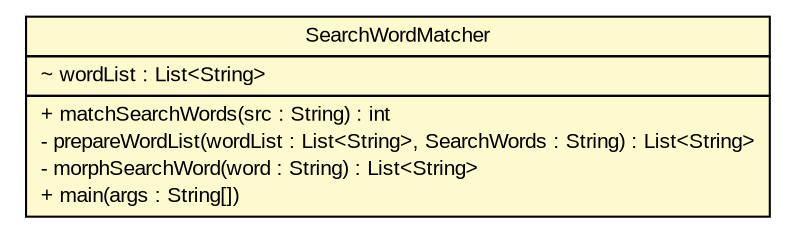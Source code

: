 #!/usr/local/bin/dot
#
# Class diagram 
# Generated by UMLGraph version 5.2 (http://www.umlgraph.org/)
#

digraph G {
	edge [fontname="arial",fontsize=10,labelfontname="arial",labelfontsize=10];
	node [fontname="arial",fontsize=10,shape=plaintext];
	nodesep=0.25;
	ranksep=0.5;
	// tud.iir.multimedia.SearchWordMatcher
	c45491 [label=<<table title="tud.iir.multimedia.SearchWordMatcher" border="0" cellborder="1" cellspacing="0" cellpadding="2" port="p" bgcolor="lemonChiffon" href="./SearchWordMatcher.html">
		<tr><td><table border="0" cellspacing="0" cellpadding="1">
<tr><td align="center" balign="center"> SearchWordMatcher </td></tr>
		</table></td></tr>
		<tr><td><table border="0" cellspacing="0" cellpadding="1">
<tr><td align="left" balign="left"> ~ wordList : List&lt;String&gt; </td></tr>
		</table></td></tr>
		<tr><td><table border="0" cellspacing="0" cellpadding="1">
<tr><td align="left" balign="left"> + matchSearchWords(src : String) : int </td></tr>
<tr><td align="left" balign="left"> - prepareWordList(wordList : List&lt;String&gt;, SearchWords : String) : List&lt;String&gt; </td></tr>
<tr><td align="left" balign="left"> - morphSearchWord(word : String) : List&lt;String&gt; </td></tr>
<tr><td align="left" balign="left"> + main(args : String[]) </td></tr>
		</table></td></tr>
		</table>>, fontname="arial", fontcolor="black", fontsize=10.0];
}

